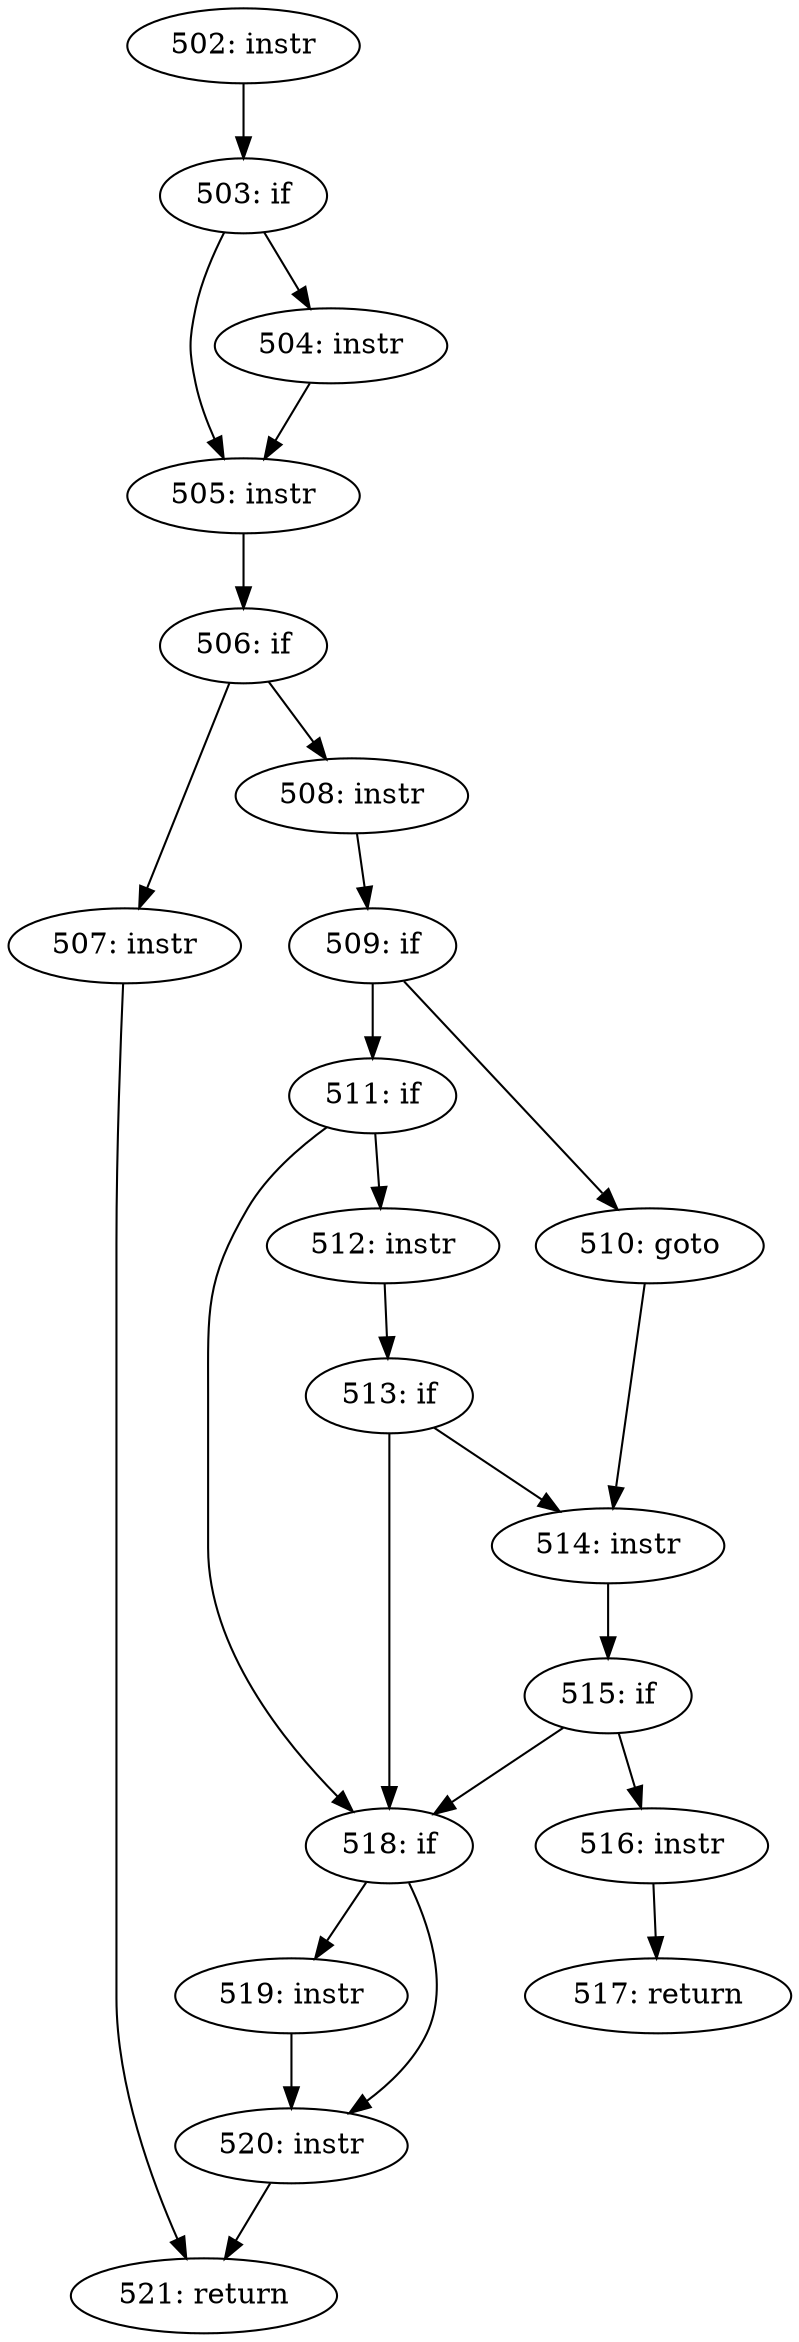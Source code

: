 digraph CFG_tcp_measure_rcv_mss {
502 [label="502: instr"]
	502 -> 503
503 [label="503: if"]
	503 -> 505
	503 -> 504
504 [label="504: instr"]
	504 -> 505
505 [label="505: instr"]
	505 -> 506
506 [label="506: if"]
	506 -> 507
	506 -> 508
507 [label="507: instr"]
	507 -> 521
508 [label="508: instr"]
	508 -> 509
509 [label="509: if"]
	509 -> 510
	509 -> 511
510 [label="510: goto"]
	510 -> 514
511 [label="511: if"]
	511 -> 512
	511 -> 518
512 [label="512: instr"]
	512 -> 513
513 [label="513: if"]
	513 -> 518
	513 -> 514
514 [label="514: instr"]
	514 -> 515
515 [label="515: if"]
	515 -> 516
	515 -> 518
516 [label="516: instr"]
	516 -> 517
517 [label="517: return"]
	
518 [label="518: if"]
	518 -> 519
	518 -> 520
519 [label="519: instr"]
	519 -> 520
520 [label="520: instr"]
	520 -> 521
521 [label="521: return"]
	
}
